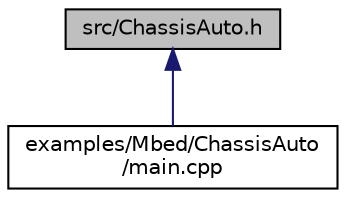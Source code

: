 digraph "src/ChassisAuto.h"
{
 // LATEX_PDF_SIZE
  edge [fontname="Helvetica",fontsize="10",labelfontname="Helvetica",labelfontsize="10"];
  node [fontname="Helvetica",fontsize="10",shape=record];
  Node1 [label="src/ChassisAuto.h",height=0.2,width=0.4,color="black", fillcolor="grey75", style="filled", fontcolor="black",tooltip="足回りの位置のPID制御を行うChassisAutoを提供する。"];
  Node1 -> Node2 [dir="back",color="midnightblue",fontsize="10",style="solid",fontname="Helvetica"];
  Node2 [label="examples/Mbed/ChassisAuto\l/main.cpp",height=0.2,width=0.4,color="black", fillcolor="white", style="filled",URL="$ChassisAuto_2main_8cpp.html",tooltip="自動制御"];
}
